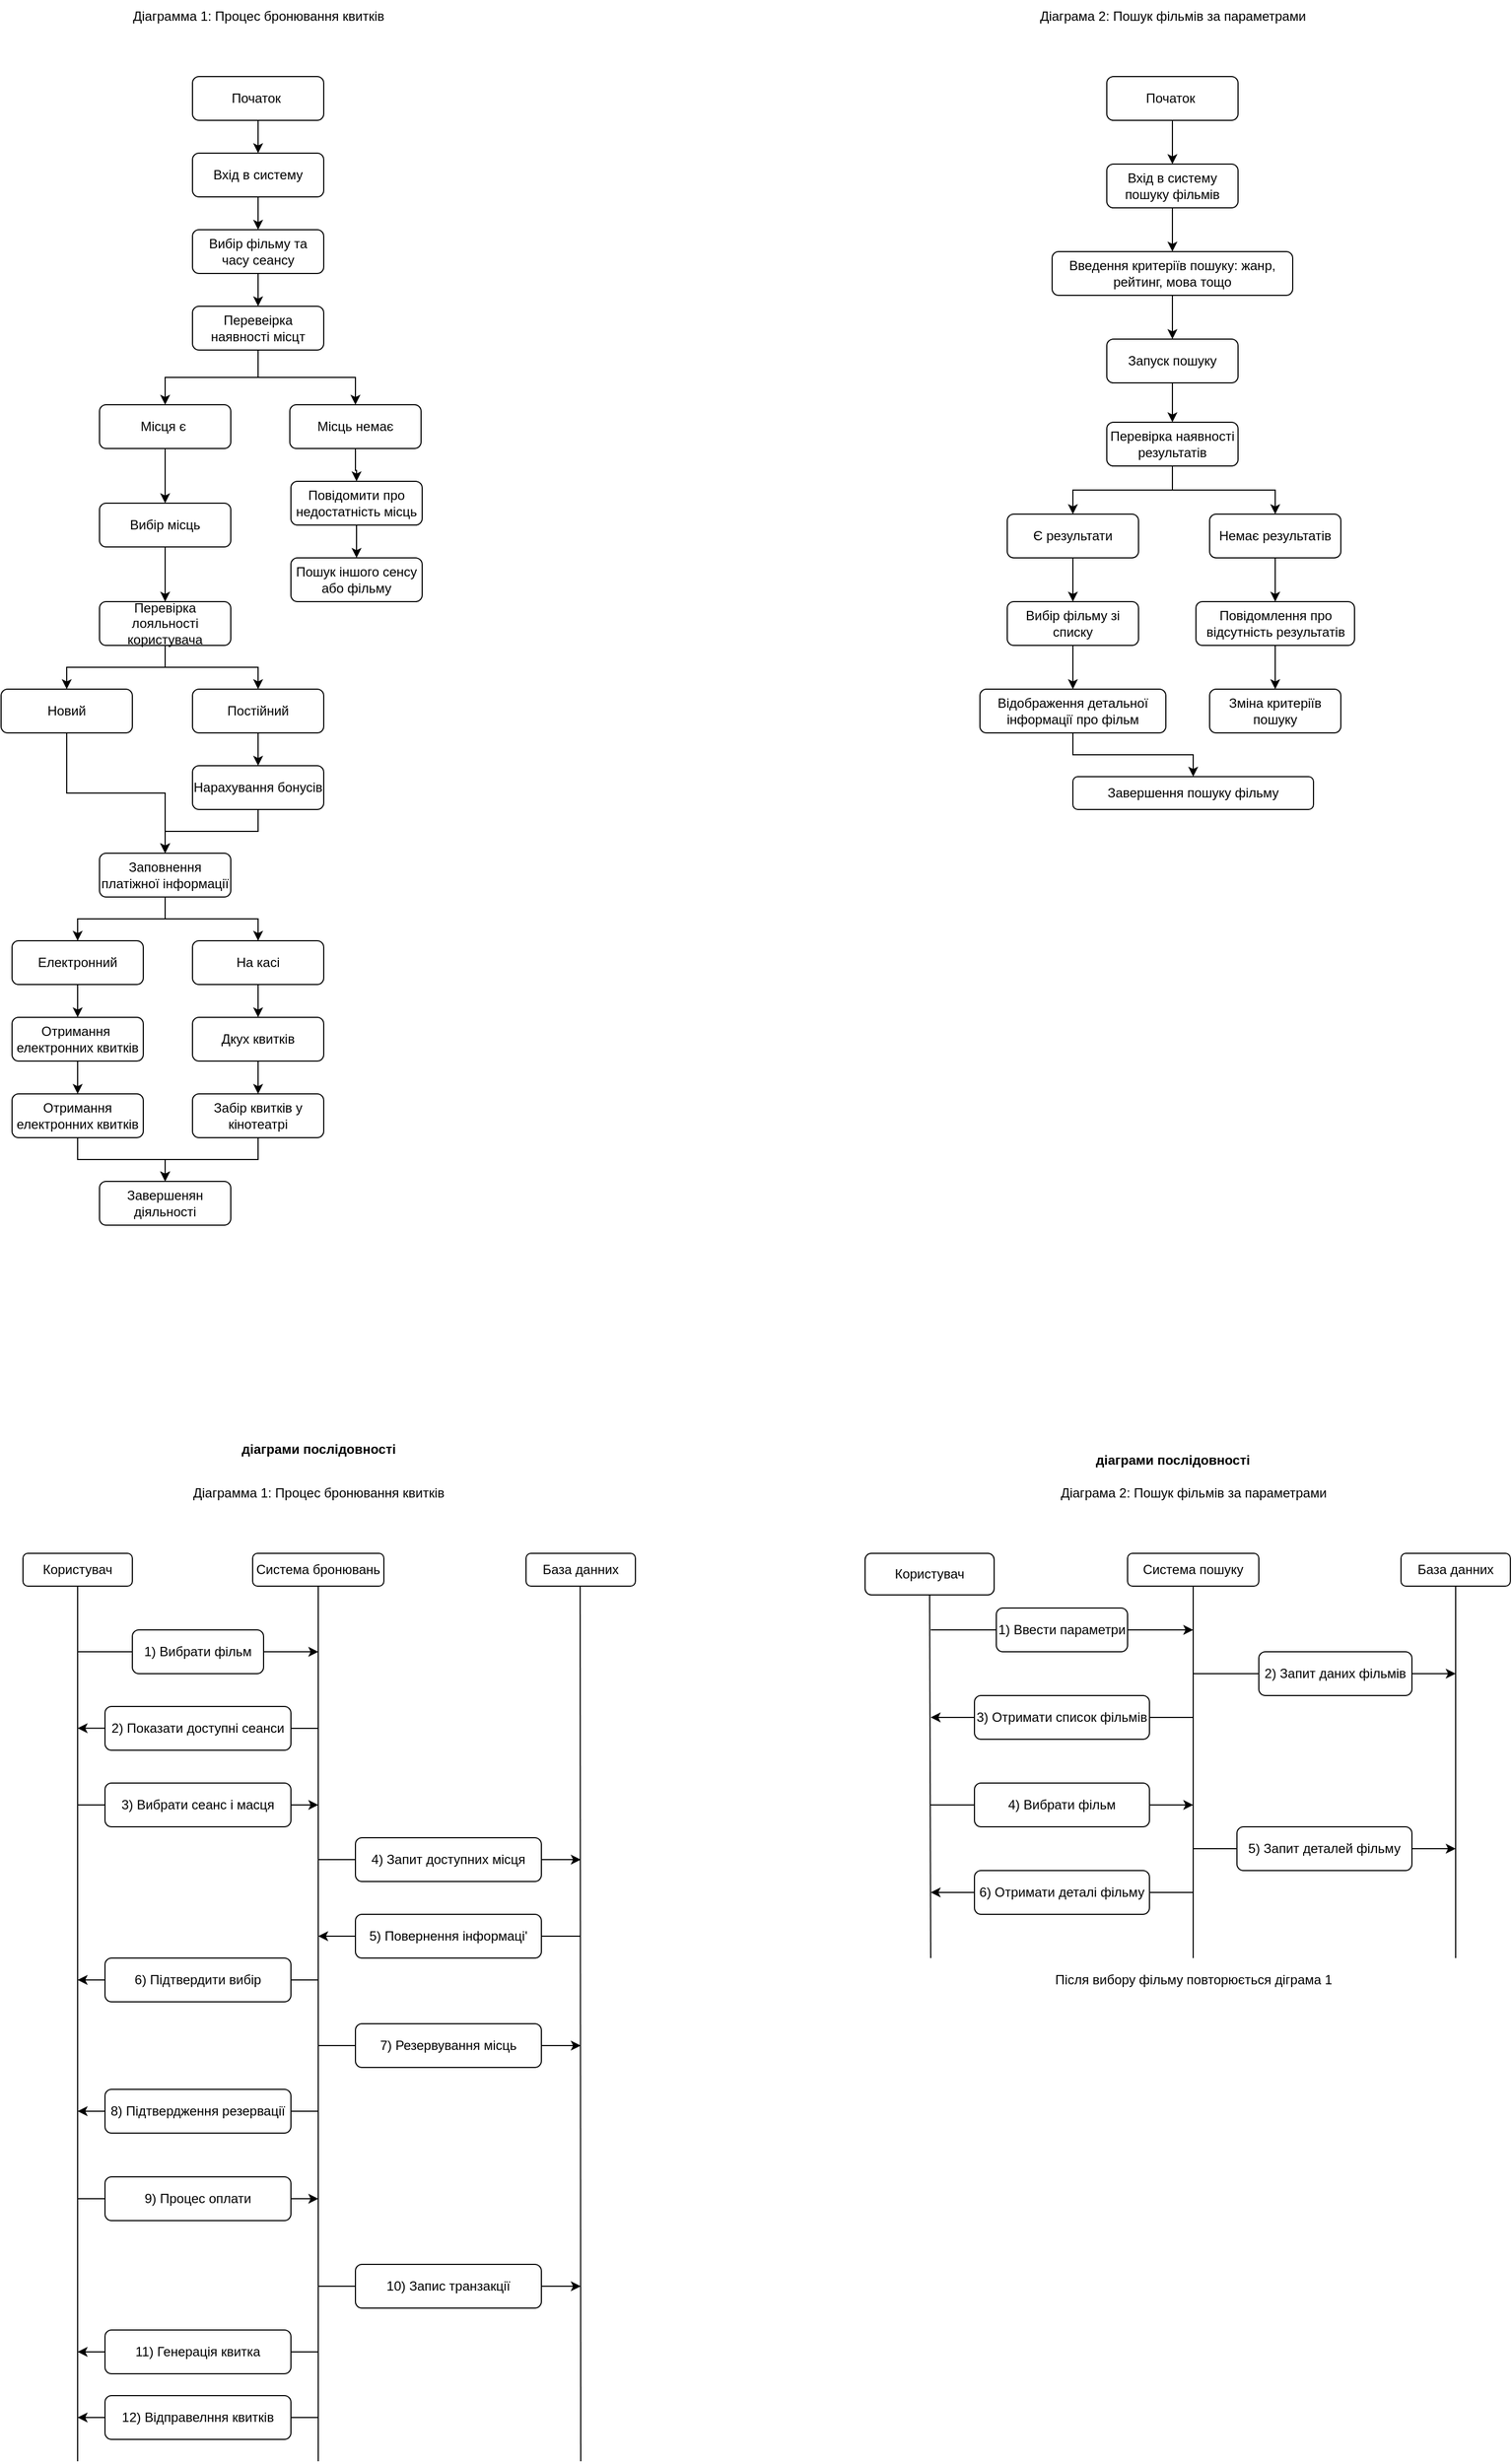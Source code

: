 <mxfile version="24.1.0" type="device">
  <diagram id="tRx-1VyfKpBio-au3jTi" name="Page-1">
    <mxGraphModel dx="2033" dy="3896" grid="1" gridSize="10" guides="1" tooltips="1" connect="1" arrows="1" fold="1" page="1" pageScale="1" pageWidth="827" pageHeight="1169" math="0" shadow="0">
      <root>
        <mxCell id="0" />
        <mxCell id="1" parent="0" />
        <mxCell id="P-8aF91iDFrwvO9TUqja-11" value="" style="endArrow=classic;html=1;rounded=0;" edge="1" parent="1">
          <mxGeometry width="50" height="50" relative="1" as="geometry">
            <mxPoint x="940" y="500" as="sourcePoint" />
            <mxPoint x="1180" y="500" as="targetPoint" />
          </mxGeometry>
        </mxCell>
        <mxCell id="P-8aF91iDFrwvO9TUqja-24" value="" style="endArrow=classic;html=1;rounded=0;" edge="1" parent="1">
          <mxGeometry width="50" height="50" relative="1" as="geometry">
            <mxPoint x="1180" y="580" as="sourcePoint" />
            <mxPoint x="940" y="580" as="targetPoint" />
          </mxGeometry>
        </mxCell>
        <mxCell id="P-8aF91iDFrwvO9TUqja-25" value="" style="endArrow=classic;html=1;rounded=0;" edge="1" parent="1">
          <mxGeometry width="50" height="50" relative="1" as="geometry">
            <mxPoint x="940" y="660" as="sourcePoint" />
            <mxPoint x="1180" y="660" as="targetPoint" />
          </mxGeometry>
        </mxCell>
        <mxCell id="P-8aF91iDFrwvO9TUqja-26" value="" style="endArrow=classic;html=1;rounded=0;" edge="1" parent="1">
          <mxGeometry width="50" height="50" relative="1" as="geometry">
            <mxPoint x="1180" y="540" as="sourcePoint" />
            <mxPoint x="1420" y="540" as="targetPoint" />
          </mxGeometry>
        </mxCell>
        <mxCell id="P-8aF91iDFrwvO9TUqja-27" value="" style="endArrow=classic;html=1;rounded=0;" edge="1" parent="1">
          <mxGeometry width="50" height="50" relative="1" as="geometry">
            <mxPoint x="1180" y="700" as="sourcePoint" />
            <mxPoint x="1420" y="700" as="targetPoint" />
          </mxGeometry>
        </mxCell>
        <mxCell id="P-8aF91iDFrwvO9TUqja-28" value="" style="endArrow=classic;html=1;rounded=0;" edge="1" parent="1">
          <mxGeometry width="50" height="50" relative="1" as="geometry">
            <mxPoint x="1180" y="740" as="sourcePoint" />
            <mxPoint x="940" y="740" as="targetPoint" />
          </mxGeometry>
        </mxCell>
        <mxCell id="QfG5s_1e7Q-SeElaIFWp-51" value="" style="endArrow=classic;html=1;rounded=0;" parent="1" edge="1">
          <mxGeometry width="50" height="50" relative="1" as="geometry">
            <mxPoint x="380" y="940" as="sourcePoint" />
            <mxPoint x="160" y="940" as="targetPoint" />
          </mxGeometry>
        </mxCell>
        <mxCell id="QfG5s_1e7Q-SeElaIFWp-52" value="" style="endArrow=classic;html=1;rounded=0;" parent="1" edge="1">
          <mxGeometry width="50" height="50" relative="1" as="geometry">
            <mxPoint x="160" y="1020" as="sourcePoint" />
            <mxPoint x="380" y="1020" as="targetPoint" />
          </mxGeometry>
        </mxCell>
        <mxCell id="QfG5s_1e7Q-SeElaIFWp-53" value="" style="endArrow=classic;html=1;rounded=0;" parent="1" edge="1">
          <mxGeometry width="50" height="50" relative="1" as="geometry">
            <mxPoint x="380" y="1100" as="sourcePoint" />
            <mxPoint x="620" y="1100" as="targetPoint" />
          </mxGeometry>
        </mxCell>
        <mxCell id="QfG5s_1e7Q-SeElaIFWp-54" value="" style="endArrow=classic;html=1;rounded=0;" parent="1" edge="1">
          <mxGeometry width="50" height="50" relative="1" as="geometry">
            <mxPoint x="380" y="1160" as="sourcePoint" />
            <mxPoint x="160" y="1160" as="targetPoint" />
          </mxGeometry>
        </mxCell>
        <mxCell id="QfG5s_1e7Q-SeElaIFWp-55" value="" style="endArrow=classic;html=1;rounded=0;" parent="1" edge="1">
          <mxGeometry width="50" height="50" relative="1" as="geometry">
            <mxPoint x="380" y="1220" as="sourcePoint" />
            <mxPoint x="160" y="1220" as="targetPoint" />
          </mxGeometry>
        </mxCell>
        <mxCell id="QfG5s_1e7Q-SeElaIFWp-45" value="" style="endArrow=classic;html=1;rounded=0;" parent="1" edge="1">
          <mxGeometry width="50" height="50" relative="1" as="geometry">
            <mxPoint x="380" y="880" as="sourcePoint" />
            <mxPoint x="620" y="880" as="targetPoint" />
          </mxGeometry>
        </mxCell>
        <mxCell id="QfG5s_1e7Q-SeElaIFWp-44" value="" style="endArrow=classic;html=1;rounded=0;" parent="1" edge="1">
          <mxGeometry width="50" height="50" relative="1" as="geometry">
            <mxPoint x="380" y="820" as="sourcePoint" />
            <mxPoint x="160" y="820" as="targetPoint" />
          </mxGeometry>
        </mxCell>
        <mxCell id="QfG5s_1e7Q-SeElaIFWp-42" value="" style="endArrow=classic;html=1;rounded=0;" parent="1" edge="1">
          <mxGeometry width="50" height="50" relative="1" as="geometry">
            <mxPoint x="620" y="780" as="sourcePoint" />
            <mxPoint x="380" y="780" as="targetPoint" />
          </mxGeometry>
        </mxCell>
        <mxCell id="QfG5s_1e7Q-SeElaIFWp-40" value="" style="endArrow=classic;html=1;rounded=0;" parent="1" edge="1">
          <mxGeometry width="50" height="50" relative="1" as="geometry">
            <mxPoint x="380" y="710" as="sourcePoint" />
            <mxPoint x="620" y="710" as="targetPoint" />
          </mxGeometry>
        </mxCell>
        <mxCell id="QfG5s_1e7Q-SeElaIFWp-38" value="" style="endArrow=classic;html=1;rounded=0;" parent="1" edge="1">
          <mxGeometry width="50" height="50" relative="1" as="geometry">
            <mxPoint x="160" y="660" as="sourcePoint" />
            <mxPoint x="380" y="660" as="targetPoint" />
          </mxGeometry>
        </mxCell>
        <mxCell id="QfG5s_1e7Q-SeElaIFWp-37" value="" style="endArrow=classic;html=1;rounded=0;" parent="1" edge="1">
          <mxGeometry width="50" height="50" relative="1" as="geometry">
            <mxPoint x="380" y="590" as="sourcePoint" />
            <mxPoint x="160" y="589.83" as="targetPoint" />
          </mxGeometry>
        </mxCell>
        <mxCell id="QfG5s_1e7Q-SeElaIFWp-36" value="" style="endArrow=classic;html=1;rounded=0;" parent="1" edge="1">
          <mxGeometry width="50" height="50" relative="1" as="geometry">
            <mxPoint x="160" y="520" as="sourcePoint" />
            <mxPoint x="380" y="520" as="targetPoint" />
          </mxGeometry>
        </mxCell>
        <mxCell id="QfG5s_1e7Q-SeElaIFWp-19" value="" style="endArrow=none;html=1;rounded=0;entryX=0.5;entryY=1;entryDx=0;entryDy=0;" parent="1" edge="1">
          <mxGeometry width="50" height="50" relative="1" as="geometry">
            <mxPoint x="620" y="1260" as="sourcePoint" />
            <mxPoint x="619.47" y="460" as="targetPoint" />
          </mxGeometry>
        </mxCell>
        <mxCell id="QfG5s_1e7Q-SeElaIFWp-17" value="" style="endArrow=none;html=1;rounded=0;entryX=0.5;entryY=1;entryDx=0;entryDy=0;" parent="1" target="QfG5s_1e7Q-SeElaIFWp-3" edge="1">
          <mxGeometry width="50" height="50" relative="1" as="geometry">
            <mxPoint x="160" y="1260" as="sourcePoint" />
            <mxPoint x="240" y="500" as="targetPoint" />
          </mxGeometry>
        </mxCell>
        <mxCell id="QfG5s_1e7Q-SeElaIFWp-2" value="Діаграмма 1: Процес бронювання квитків" style="text;html=1;align=center;verticalAlign=middle;resizable=0;points=[];autosize=1;strokeColor=none;fillColor=none;" parent="1" vertex="1">
          <mxGeometry x="255" y="360" width="250" height="30" as="geometry" />
        </mxCell>
        <mxCell id="QfG5s_1e7Q-SeElaIFWp-3" value="Користувач" style="rounded=1;whiteSpace=wrap;html=1;" parent="1" vertex="1">
          <mxGeometry x="110" y="430" width="100" height="30" as="geometry" />
        </mxCell>
        <mxCell id="QfG5s_1e7Q-SeElaIFWp-4" value="Система бронювань" style="rounded=1;whiteSpace=wrap;html=1;" parent="1" vertex="1">
          <mxGeometry x="320" y="430" width="120" height="30" as="geometry" />
        </mxCell>
        <mxCell id="QfG5s_1e7Q-SeElaIFWp-5" value="База данних" style="rounded=1;whiteSpace=wrap;html=1;" parent="1" vertex="1">
          <mxGeometry x="570" y="430" width="100" height="30" as="geometry" />
        </mxCell>
        <mxCell id="QfG5s_1e7Q-SeElaIFWp-9" value="1) Вибрати фільм" style="rounded=1;whiteSpace=wrap;html=1;" parent="1" vertex="1">
          <mxGeometry x="210" y="500" width="120" height="40" as="geometry" />
        </mxCell>
        <mxCell id="QfG5s_1e7Q-SeElaIFWp-10" value="2) Показати доступні сеанси" style="rounded=1;whiteSpace=wrap;html=1;" parent="1" vertex="1">
          <mxGeometry x="185" y="570" width="170" height="40" as="geometry" />
        </mxCell>
        <mxCell id="QfG5s_1e7Q-SeElaIFWp-11" value="3) Вибрати сеанс і масця" style="rounded=1;whiteSpace=wrap;html=1;" parent="1" vertex="1">
          <mxGeometry x="185" y="640" width="170" height="40" as="geometry" />
        </mxCell>
        <mxCell id="QfG5s_1e7Q-SeElaIFWp-14" value="4) Запит доступних місця" style="rounded=1;whiteSpace=wrap;html=1;" parent="1" vertex="1">
          <mxGeometry x="414" y="690" width="170" height="40" as="geometry" />
        </mxCell>
        <mxCell id="QfG5s_1e7Q-SeElaIFWp-16" value="5) Повернення інформаці&#39;" style="rounded=1;whiteSpace=wrap;html=1;" parent="1" vertex="1">
          <mxGeometry x="414" y="760" width="170" height="40" as="geometry" />
        </mxCell>
        <mxCell id="QfG5s_1e7Q-SeElaIFWp-21" value="6) Підтвердити вибір" style="rounded=1;whiteSpace=wrap;html=1;" parent="1" vertex="1">
          <mxGeometry x="185" y="800" width="170" height="40" as="geometry" />
        </mxCell>
        <mxCell id="QfG5s_1e7Q-SeElaIFWp-26" value="7) Резервування місць" style="rounded=1;whiteSpace=wrap;html=1;" parent="1" vertex="1">
          <mxGeometry x="414" y="860" width="170" height="40" as="geometry" />
        </mxCell>
        <mxCell id="QfG5s_1e7Q-SeElaIFWp-46" value="8) Підтвердження резервації" style="rounded=1;whiteSpace=wrap;html=1;" parent="1" vertex="1">
          <mxGeometry x="185" y="920" width="170" height="40" as="geometry" />
        </mxCell>
        <mxCell id="QfG5s_1e7Q-SeElaIFWp-47" value="9) Процес оплати" style="rounded=1;whiteSpace=wrap;html=1;" parent="1" vertex="1">
          <mxGeometry x="185" y="1000" width="170" height="40" as="geometry" />
        </mxCell>
        <mxCell id="QfG5s_1e7Q-SeElaIFWp-48" value="10) Запис транзакції" style="rounded=1;whiteSpace=wrap;html=1;" parent="1" vertex="1">
          <mxGeometry x="414" y="1080" width="170" height="40" as="geometry" />
        </mxCell>
        <mxCell id="QfG5s_1e7Q-SeElaIFWp-49" value="11) Генерація квитка" style="rounded=1;whiteSpace=wrap;html=1;" parent="1" vertex="1">
          <mxGeometry x="185" y="1140" width="170" height="40" as="geometry" />
        </mxCell>
        <mxCell id="QfG5s_1e7Q-SeElaIFWp-50" value="12) Відправелння квитків" style="rounded=1;whiteSpace=wrap;html=1;" parent="1" vertex="1">
          <mxGeometry x="185" y="1200" width="170" height="40" as="geometry" />
        </mxCell>
        <mxCell id="P-8aF91iDFrwvO9TUqja-1" value="" style="endArrow=none;html=1;rounded=0;entryX=0.5;entryY=1;entryDx=0;entryDy=0;" edge="1" parent="1" target="P-8aF91iDFrwvO9TUqja-6">
          <mxGeometry width="50" height="50" relative="1" as="geometry">
            <mxPoint x="1420" y="800" as="sourcePoint" />
            <mxPoint x="1419.47" y="80" as="targetPoint" />
          </mxGeometry>
        </mxCell>
        <mxCell id="P-8aF91iDFrwvO9TUqja-3" value="" style="endArrow=none;html=1;rounded=0;entryX=0.5;entryY=1;entryDx=0;entryDy=0;" edge="1" parent="1" target="P-8aF91iDFrwvO9TUqja-4">
          <mxGeometry width="50" height="50" relative="1" as="geometry">
            <mxPoint x="940" y="800" as="sourcePoint" />
            <mxPoint x="939" y="88.0" as="targetPoint" />
          </mxGeometry>
        </mxCell>
        <mxCell id="P-8aF91iDFrwvO9TUqja-4" value="Користувач" style="rounded=1;whiteSpace=wrap;html=1;" vertex="1" parent="1">
          <mxGeometry x="880" y="430" width="118" height="38" as="geometry" />
        </mxCell>
        <mxCell id="P-8aF91iDFrwvO9TUqja-5" value="Система пошуку" style="rounded=1;whiteSpace=wrap;html=1;" vertex="1" parent="1">
          <mxGeometry x="1120" y="430" width="120" height="30" as="geometry" />
        </mxCell>
        <mxCell id="P-8aF91iDFrwvO9TUqja-6" value="База данних" style="rounded=1;whiteSpace=wrap;html=1;" vertex="1" parent="1">
          <mxGeometry x="1370" y="430" width="100" height="30" as="geometry" />
        </mxCell>
        <mxCell id="P-8aF91iDFrwvO9TUqja-7" value="Діаграма 2: Пошук фільмів за параметрами" style="text;html=1;align=center;verticalAlign=middle;resizable=0;points=[];autosize=1;strokeColor=none;fillColor=none;" vertex="1" parent="1">
          <mxGeometry x="1045" y="360" width="270" height="30" as="geometry" />
        </mxCell>
        <mxCell id="P-8aF91iDFrwvO9TUqja-8" value="" style="endArrow=none;html=1;rounded=0;entryX=0.5;entryY=1;entryDx=0;entryDy=0;" edge="1" parent="1" target="QfG5s_1e7Q-SeElaIFWp-4">
          <mxGeometry width="50" height="50" relative="1" as="geometry">
            <mxPoint x="380" y="1260" as="sourcePoint" />
            <mxPoint x="380" y="660" as="targetPoint" />
          </mxGeometry>
        </mxCell>
        <mxCell id="P-8aF91iDFrwvO9TUqja-9" value="" style="endArrow=none;html=1;rounded=0;" edge="1" parent="1">
          <mxGeometry width="50" height="50" relative="1" as="geometry">
            <mxPoint x="1180" y="800" as="sourcePoint" />
            <mxPoint x="1180" y="460" as="targetPoint" />
          </mxGeometry>
        </mxCell>
        <mxCell id="P-8aF91iDFrwvO9TUqja-10" value="1) Ввести параметри" style="rounded=1;whiteSpace=wrap;html=1;" vertex="1" parent="1">
          <mxGeometry x="1000" y="480" width="120" height="40" as="geometry" />
        </mxCell>
        <mxCell id="P-8aF91iDFrwvO9TUqja-12" value="2) Запит даних фільмів" style="rounded=1;whiteSpace=wrap;html=1;" vertex="1" parent="1">
          <mxGeometry x="1240" y="520" width="140" height="40" as="geometry" />
        </mxCell>
        <mxCell id="P-8aF91iDFrwvO9TUqja-13" value="3) Отримати список фільмів" style="rounded=1;whiteSpace=wrap;html=1;" vertex="1" parent="1">
          <mxGeometry x="980" y="560" width="160" height="40" as="geometry" />
        </mxCell>
        <mxCell id="P-8aF91iDFrwvO9TUqja-16" value="4) Вибрати фільм" style="rounded=1;whiteSpace=wrap;html=1;" vertex="1" parent="1">
          <mxGeometry x="980" y="640" width="160" height="40" as="geometry" />
        </mxCell>
        <mxCell id="P-8aF91iDFrwvO9TUqja-17" value="5) Запит деталей фільму" style="rounded=1;whiteSpace=wrap;html=1;" vertex="1" parent="1">
          <mxGeometry x="1220" y="680" width="160" height="40" as="geometry" />
        </mxCell>
        <mxCell id="P-8aF91iDFrwvO9TUqja-18" value="6) Отримати деталі фільму" style="rounded=1;whiteSpace=wrap;html=1;" vertex="1" parent="1">
          <mxGeometry x="980" y="720" width="160" height="40" as="geometry" />
        </mxCell>
        <mxCell id="P-8aF91iDFrwvO9TUqja-30" value="Після вибору фільму повторюється діграма 1" style="text;html=1;align=center;verticalAlign=middle;resizable=0;points=[];autosize=1;strokeColor=none;fillColor=none;" vertex="1" parent="1">
          <mxGeometry x="1040" y="805" width="280" height="30" as="geometry" />
        </mxCell>
        <mxCell id="P-8aF91iDFrwvO9TUqja-31" value="&lt;b&gt;діаграми послідовності&lt;/b&gt;" style="text;html=1;align=center;verticalAlign=middle;resizable=0;points=[];autosize=1;strokeColor=none;fillColor=none;" vertex="1" parent="1">
          <mxGeometry x="1081" y="330" width="160" height="30" as="geometry" />
        </mxCell>
        <mxCell id="P-8aF91iDFrwvO9TUqja-33" value="&lt;b&gt;діаграми послідовності&lt;/b&gt;" style="text;html=1;align=center;verticalAlign=middle;resizable=0;points=[];autosize=1;strokeColor=none;fillColor=none;" vertex="1" parent="1">
          <mxGeometry x="300" y="320" width="160" height="30" as="geometry" />
        </mxCell>
        <mxCell id="P-8aF91iDFrwvO9TUqja-34" value="Діаграмма 1: Процес бронювання квитків" style="text;html=1;align=center;verticalAlign=middle;resizable=0;points=[];autosize=1;strokeColor=none;fillColor=none;" vertex="1" parent="1">
          <mxGeometry x="200" y="-990" width="250" height="30" as="geometry" />
        </mxCell>
        <mxCell id="P-8aF91iDFrwvO9TUqja-86" style="edgeStyle=orthogonalEdgeStyle;rounded=0;orthogonalLoop=1;jettySize=auto;html=1;" edge="1" parent="1" source="P-8aF91iDFrwvO9TUqja-35" target="P-8aF91iDFrwvO9TUqja-36">
          <mxGeometry relative="1" as="geometry" />
        </mxCell>
        <mxCell id="P-8aF91iDFrwvO9TUqja-35" value="Початок&amp;nbsp;" style="rounded=1;whiteSpace=wrap;html=1;" vertex="1" parent="1">
          <mxGeometry x="265" y="-920" width="120" height="40" as="geometry" />
        </mxCell>
        <mxCell id="P-8aF91iDFrwvO9TUqja-85" style="edgeStyle=orthogonalEdgeStyle;rounded=0;orthogonalLoop=1;jettySize=auto;html=1;" edge="1" parent="1" source="P-8aF91iDFrwvO9TUqja-36" target="P-8aF91iDFrwvO9TUqja-37">
          <mxGeometry relative="1" as="geometry" />
        </mxCell>
        <mxCell id="P-8aF91iDFrwvO9TUqja-36" value="Вхід в систему" style="rounded=1;whiteSpace=wrap;html=1;" vertex="1" parent="1">
          <mxGeometry x="265" y="-850" width="120" height="40" as="geometry" />
        </mxCell>
        <mxCell id="P-8aF91iDFrwvO9TUqja-84" style="edgeStyle=orthogonalEdgeStyle;rounded=0;orthogonalLoop=1;jettySize=auto;html=1;entryX=0.5;entryY=0;entryDx=0;entryDy=0;" edge="1" parent="1" source="P-8aF91iDFrwvO9TUqja-37" target="P-8aF91iDFrwvO9TUqja-38">
          <mxGeometry relative="1" as="geometry" />
        </mxCell>
        <mxCell id="P-8aF91iDFrwvO9TUqja-37" value="Вибір фільму та часу сеансу" style="rounded=1;whiteSpace=wrap;html=1;" vertex="1" parent="1">
          <mxGeometry x="265" y="-780" width="120" height="40" as="geometry" />
        </mxCell>
        <mxCell id="P-8aF91iDFrwvO9TUqja-41" style="edgeStyle=orthogonalEdgeStyle;rounded=0;orthogonalLoop=1;jettySize=auto;html=1;entryX=0.5;entryY=0;entryDx=0;entryDy=0;" edge="1" parent="1" source="P-8aF91iDFrwvO9TUqja-38" target="P-8aF91iDFrwvO9TUqja-39">
          <mxGeometry relative="1" as="geometry" />
        </mxCell>
        <mxCell id="P-8aF91iDFrwvO9TUqja-42" style="edgeStyle=orthogonalEdgeStyle;rounded=0;orthogonalLoop=1;jettySize=auto;html=1;entryX=0.5;entryY=0;entryDx=0;entryDy=0;" edge="1" parent="1" source="P-8aF91iDFrwvO9TUqja-38" target="P-8aF91iDFrwvO9TUqja-40">
          <mxGeometry relative="1" as="geometry" />
        </mxCell>
        <mxCell id="P-8aF91iDFrwvO9TUqja-38" value="Перевеірка наявності місцт" style="rounded=1;whiteSpace=wrap;html=1;" vertex="1" parent="1">
          <mxGeometry x="265" y="-710" width="120" height="40" as="geometry" />
        </mxCell>
        <mxCell id="P-8aF91iDFrwvO9TUqja-48" style="edgeStyle=orthogonalEdgeStyle;rounded=0;orthogonalLoop=1;jettySize=auto;html=1;" edge="1" parent="1" source="P-8aF91iDFrwvO9TUqja-39" target="P-8aF91iDFrwvO9TUqja-46">
          <mxGeometry relative="1" as="geometry" />
        </mxCell>
        <mxCell id="P-8aF91iDFrwvO9TUqja-39" value="Місця є&amp;nbsp;" style="rounded=1;whiteSpace=wrap;html=1;" vertex="1" parent="1">
          <mxGeometry x="180" y="-620" width="120" height="40" as="geometry" />
        </mxCell>
        <mxCell id="P-8aF91iDFrwvO9TUqja-81" style="edgeStyle=orthogonalEdgeStyle;rounded=0;orthogonalLoop=1;jettySize=auto;html=1;entryX=0.5;entryY=0;entryDx=0;entryDy=0;" edge="1" parent="1" source="P-8aF91iDFrwvO9TUqja-40" target="P-8aF91iDFrwvO9TUqja-43">
          <mxGeometry relative="1" as="geometry" />
        </mxCell>
        <mxCell id="P-8aF91iDFrwvO9TUqja-40" value="Місць немає" style="rounded=1;whiteSpace=wrap;html=1;" vertex="1" parent="1">
          <mxGeometry x="354" y="-620" width="120" height="40" as="geometry" />
        </mxCell>
        <mxCell id="P-8aF91iDFrwvO9TUqja-82" style="edgeStyle=orthogonalEdgeStyle;rounded=0;orthogonalLoop=1;jettySize=auto;html=1;" edge="1" parent="1" source="P-8aF91iDFrwvO9TUqja-43" target="P-8aF91iDFrwvO9TUqja-45">
          <mxGeometry relative="1" as="geometry" />
        </mxCell>
        <mxCell id="P-8aF91iDFrwvO9TUqja-43" value="Повідомити про недостатність місць" style="rounded=1;whiteSpace=wrap;html=1;" vertex="1" parent="1">
          <mxGeometry x="355" y="-550" width="120" height="40" as="geometry" />
        </mxCell>
        <mxCell id="P-8aF91iDFrwvO9TUqja-44" style="edgeStyle=orthogonalEdgeStyle;rounded=0;orthogonalLoop=1;jettySize=auto;html=1;exitX=0.5;exitY=1;exitDx=0;exitDy=0;" edge="1" parent="1" source="P-8aF91iDFrwvO9TUqja-43" target="P-8aF91iDFrwvO9TUqja-43">
          <mxGeometry relative="1" as="geometry" />
        </mxCell>
        <mxCell id="P-8aF91iDFrwvO9TUqja-45" value="Пошук іншого сенсу або фільму" style="rounded=1;whiteSpace=wrap;html=1;" vertex="1" parent="1">
          <mxGeometry x="355" y="-480" width="120" height="40" as="geometry" />
        </mxCell>
        <mxCell id="P-8aF91iDFrwvO9TUqja-49" style="edgeStyle=orthogonalEdgeStyle;rounded=0;orthogonalLoop=1;jettySize=auto;html=1;entryX=0.5;entryY=0;entryDx=0;entryDy=0;" edge="1" parent="1" source="P-8aF91iDFrwvO9TUqja-46" target="P-8aF91iDFrwvO9TUqja-47">
          <mxGeometry relative="1" as="geometry" />
        </mxCell>
        <mxCell id="P-8aF91iDFrwvO9TUqja-46" value="Вибір місць" style="rounded=1;whiteSpace=wrap;html=1;" vertex="1" parent="1">
          <mxGeometry x="180" y="-530" width="120" height="40" as="geometry" />
        </mxCell>
        <mxCell id="P-8aF91iDFrwvO9TUqja-55" style="edgeStyle=orthogonalEdgeStyle;rounded=0;orthogonalLoop=1;jettySize=auto;html=1;entryX=0.5;entryY=0;entryDx=0;entryDy=0;" edge="1" parent="1" source="P-8aF91iDFrwvO9TUqja-47" target="P-8aF91iDFrwvO9TUqja-51">
          <mxGeometry relative="1" as="geometry" />
        </mxCell>
        <mxCell id="P-8aF91iDFrwvO9TUqja-56" style="edgeStyle=orthogonalEdgeStyle;rounded=0;orthogonalLoop=1;jettySize=auto;html=1;entryX=0.5;entryY=0;entryDx=0;entryDy=0;" edge="1" parent="1" source="P-8aF91iDFrwvO9TUqja-47" target="P-8aF91iDFrwvO9TUqja-52">
          <mxGeometry relative="1" as="geometry" />
        </mxCell>
        <mxCell id="P-8aF91iDFrwvO9TUqja-47" value="Перевірка лояльності користувача" style="rounded=1;whiteSpace=wrap;html=1;" vertex="1" parent="1">
          <mxGeometry x="180" y="-440" width="120" height="40" as="geometry" />
        </mxCell>
        <mxCell id="P-8aF91iDFrwvO9TUqja-58" style="edgeStyle=orthogonalEdgeStyle;rounded=0;orthogonalLoop=1;jettySize=auto;html=1;entryX=0.5;entryY=0;entryDx=0;entryDy=0;" edge="1" parent="1" source="P-8aF91iDFrwvO9TUqja-51" target="P-8aF91iDFrwvO9TUqja-54">
          <mxGeometry relative="1" as="geometry" />
        </mxCell>
        <mxCell id="P-8aF91iDFrwvO9TUqja-51" value="Новий" style="rounded=1;whiteSpace=wrap;html=1;" vertex="1" parent="1">
          <mxGeometry x="90" y="-360" width="120" height="40" as="geometry" />
        </mxCell>
        <mxCell id="P-8aF91iDFrwvO9TUqja-57" style="edgeStyle=orthogonalEdgeStyle;rounded=0;orthogonalLoop=1;jettySize=auto;html=1;" edge="1" parent="1" source="P-8aF91iDFrwvO9TUqja-52" target="P-8aF91iDFrwvO9TUqja-53">
          <mxGeometry relative="1" as="geometry" />
        </mxCell>
        <mxCell id="P-8aF91iDFrwvO9TUqja-52" value="Постійний" style="rounded=1;whiteSpace=wrap;html=1;" vertex="1" parent="1">
          <mxGeometry x="265" y="-360" width="120" height="40" as="geometry" />
        </mxCell>
        <mxCell id="P-8aF91iDFrwvO9TUqja-59" style="edgeStyle=orthogonalEdgeStyle;rounded=0;orthogonalLoop=1;jettySize=auto;html=1;entryX=0.5;entryY=0;entryDx=0;entryDy=0;" edge="1" parent="1" source="P-8aF91iDFrwvO9TUqja-53" target="P-8aF91iDFrwvO9TUqja-54">
          <mxGeometry relative="1" as="geometry" />
        </mxCell>
        <mxCell id="P-8aF91iDFrwvO9TUqja-53" value="Нарахування бонусів" style="rounded=1;whiteSpace=wrap;html=1;" vertex="1" parent="1">
          <mxGeometry x="265" y="-290" width="120" height="40" as="geometry" />
        </mxCell>
        <mxCell id="P-8aF91iDFrwvO9TUqja-63" style="edgeStyle=orthogonalEdgeStyle;rounded=0;orthogonalLoop=1;jettySize=auto;html=1;entryX=0.5;entryY=0;entryDx=0;entryDy=0;" edge="1" parent="1" source="P-8aF91iDFrwvO9TUqja-54" target="P-8aF91iDFrwvO9TUqja-60">
          <mxGeometry relative="1" as="geometry" />
        </mxCell>
        <mxCell id="P-8aF91iDFrwvO9TUqja-70" style="edgeStyle=orthogonalEdgeStyle;rounded=0;orthogonalLoop=1;jettySize=auto;html=1;entryX=0.5;entryY=0;entryDx=0;entryDy=0;" edge="1" parent="1" source="P-8aF91iDFrwvO9TUqja-54" target="P-8aF91iDFrwvO9TUqja-64">
          <mxGeometry relative="1" as="geometry" />
        </mxCell>
        <mxCell id="P-8aF91iDFrwvO9TUqja-54" value="Заповнення платіжної інформації" style="rounded=1;whiteSpace=wrap;html=1;" vertex="1" parent="1">
          <mxGeometry x="180" y="-210" width="120" height="40" as="geometry" />
        </mxCell>
        <mxCell id="P-8aF91iDFrwvO9TUqja-71" style="edgeStyle=orthogonalEdgeStyle;rounded=0;orthogonalLoop=1;jettySize=auto;html=1;" edge="1" parent="1" source="P-8aF91iDFrwvO9TUqja-60" target="P-8aF91iDFrwvO9TUqja-62">
          <mxGeometry relative="1" as="geometry" />
        </mxCell>
        <mxCell id="P-8aF91iDFrwvO9TUqja-60" value="Електронний" style="rounded=1;whiteSpace=wrap;html=1;" vertex="1" parent="1">
          <mxGeometry x="100" y="-130" width="120" height="40" as="geometry" />
        </mxCell>
        <mxCell id="P-8aF91iDFrwvO9TUqja-72" style="edgeStyle=orthogonalEdgeStyle;rounded=0;orthogonalLoop=1;jettySize=auto;html=1;entryX=0.5;entryY=0;entryDx=0;entryDy=0;" edge="1" parent="1" source="P-8aF91iDFrwvO9TUqja-62" target="P-8aF91iDFrwvO9TUqja-66">
          <mxGeometry relative="1" as="geometry" />
        </mxCell>
        <mxCell id="P-8aF91iDFrwvO9TUqja-62" value="Отримання&amp;nbsp; електронних квитків" style="rounded=1;whiteSpace=wrap;html=1;" vertex="1" parent="1">
          <mxGeometry x="100" y="-60" width="120" height="40" as="geometry" />
        </mxCell>
        <mxCell id="P-8aF91iDFrwvO9TUqja-73" style="edgeStyle=orthogonalEdgeStyle;rounded=0;orthogonalLoop=1;jettySize=auto;html=1;entryX=0.5;entryY=0;entryDx=0;entryDy=0;" edge="1" parent="1" source="P-8aF91iDFrwvO9TUqja-64" target="P-8aF91iDFrwvO9TUqja-65">
          <mxGeometry relative="1" as="geometry" />
        </mxCell>
        <mxCell id="P-8aF91iDFrwvO9TUqja-64" value="На касі" style="rounded=1;whiteSpace=wrap;html=1;" vertex="1" parent="1">
          <mxGeometry x="265" y="-130" width="120" height="40" as="geometry" />
        </mxCell>
        <mxCell id="P-8aF91iDFrwvO9TUqja-74" style="edgeStyle=orthogonalEdgeStyle;rounded=0;orthogonalLoop=1;jettySize=auto;html=1;" edge="1" parent="1" source="P-8aF91iDFrwvO9TUqja-65" target="P-8aF91iDFrwvO9TUqja-68">
          <mxGeometry relative="1" as="geometry" />
        </mxCell>
        <mxCell id="P-8aF91iDFrwvO9TUqja-65" value="Дкух квитків" style="rounded=1;whiteSpace=wrap;html=1;" vertex="1" parent="1">
          <mxGeometry x="265" y="-60" width="120" height="40" as="geometry" />
        </mxCell>
        <mxCell id="P-8aF91iDFrwvO9TUqja-80" style="edgeStyle=orthogonalEdgeStyle;rounded=0;orthogonalLoop=1;jettySize=auto;html=1;entryX=0.5;entryY=0;entryDx=0;entryDy=0;" edge="1" parent="1" source="P-8aF91iDFrwvO9TUqja-66" target="P-8aF91iDFrwvO9TUqja-69">
          <mxGeometry relative="1" as="geometry" />
        </mxCell>
        <mxCell id="P-8aF91iDFrwvO9TUqja-66" value="Отримання електронних квитків" style="rounded=1;whiteSpace=wrap;html=1;" vertex="1" parent="1">
          <mxGeometry x="100" y="10" width="120" height="40" as="geometry" />
        </mxCell>
        <mxCell id="P-8aF91iDFrwvO9TUqja-79" style="edgeStyle=orthogonalEdgeStyle;rounded=0;orthogonalLoop=1;jettySize=auto;html=1;" edge="1" parent="1" source="P-8aF91iDFrwvO9TUqja-68" target="P-8aF91iDFrwvO9TUqja-69">
          <mxGeometry relative="1" as="geometry" />
        </mxCell>
        <mxCell id="P-8aF91iDFrwvO9TUqja-68" value="Забір квитків у кінотеатрі" style="rounded=1;whiteSpace=wrap;html=1;" vertex="1" parent="1">
          <mxGeometry x="265" y="10" width="120" height="40" as="geometry" />
        </mxCell>
        <mxCell id="P-8aF91iDFrwvO9TUqja-69" value="Завершенян діяльності" style="rounded=1;whiteSpace=wrap;html=1;" vertex="1" parent="1">
          <mxGeometry x="180" y="90" width="120" height="40" as="geometry" />
        </mxCell>
        <mxCell id="P-8aF91iDFrwvO9TUqja-87" value="Діаграма 2: Пошук фільмів за параметрами" style="text;html=1;align=center;verticalAlign=middle;resizable=0;points=[];autosize=1;strokeColor=none;fillColor=none;" vertex="1" parent="1">
          <mxGeometry x="1026" y="-990" width="270" height="30" as="geometry" />
        </mxCell>
        <mxCell id="P-8aF91iDFrwvO9TUqja-105" style="edgeStyle=orthogonalEdgeStyle;rounded=0;orthogonalLoop=1;jettySize=auto;html=1;entryX=0.5;entryY=0;entryDx=0;entryDy=0;" edge="1" parent="1" source="P-8aF91iDFrwvO9TUqja-88" target="P-8aF91iDFrwvO9TUqja-90">
          <mxGeometry relative="1" as="geometry" />
        </mxCell>
        <mxCell id="P-8aF91iDFrwvO9TUqja-88" value="Початок&amp;nbsp;" style="rounded=1;whiteSpace=wrap;html=1;" vertex="1" parent="1">
          <mxGeometry x="1101" y="-920" width="120" height="40" as="geometry" />
        </mxCell>
        <mxCell id="P-8aF91iDFrwvO9TUqja-104" style="edgeStyle=orthogonalEdgeStyle;rounded=0;orthogonalLoop=1;jettySize=auto;html=1;entryX=0.5;entryY=0;entryDx=0;entryDy=0;" edge="1" parent="1" source="P-8aF91iDFrwvO9TUqja-90" target="P-8aF91iDFrwvO9TUqja-91">
          <mxGeometry relative="1" as="geometry" />
        </mxCell>
        <mxCell id="P-8aF91iDFrwvO9TUqja-90" value="Вхід в систему пошуку фільмів" style="rounded=1;whiteSpace=wrap;html=1;" vertex="1" parent="1">
          <mxGeometry x="1101" y="-840" width="120" height="40" as="geometry" />
        </mxCell>
        <mxCell id="P-8aF91iDFrwvO9TUqja-102" style="edgeStyle=orthogonalEdgeStyle;rounded=0;orthogonalLoop=1;jettySize=auto;html=1;entryX=0.5;entryY=0;entryDx=0;entryDy=0;" edge="1" parent="1" source="P-8aF91iDFrwvO9TUqja-91" target="P-8aF91iDFrwvO9TUqja-92">
          <mxGeometry relative="1" as="geometry" />
        </mxCell>
        <mxCell id="P-8aF91iDFrwvO9TUqja-91" value="Введення критеріїв пошуку: жанр, рейтинг, мова тощо" style="rounded=1;whiteSpace=wrap;html=1;" vertex="1" parent="1">
          <mxGeometry x="1051" y="-760" width="220" height="40" as="geometry" />
        </mxCell>
        <mxCell id="P-8aF91iDFrwvO9TUqja-101" style="edgeStyle=orthogonalEdgeStyle;rounded=0;orthogonalLoop=1;jettySize=auto;html=1;entryX=0.5;entryY=0;entryDx=0;entryDy=0;" edge="1" parent="1" source="P-8aF91iDFrwvO9TUqja-92" target="P-8aF91iDFrwvO9TUqja-96">
          <mxGeometry relative="1" as="geometry" />
        </mxCell>
        <mxCell id="P-8aF91iDFrwvO9TUqja-92" value="Запуск пошуку" style="rounded=1;whiteSpace=wrap;html=1;" vertex="1" parent="1">
          <mxGeometry x="1101" y="-680" width="120" height="40" as="geometry" />
        </mxCell>
        <mxCell id="P-8aF91iDFrwvO9TUqja-112" style="edgeStyle=orthogonalEdgeStyle;rounded=0;orthogonalLoop=1;jettySize=auto;html=1;" edge="1" parent="1" source="P-8aF91iDFrwvO9TUqja-93" target="P-8aF91iDFrwvO9TUqja-108">
          <mxGeometry relative="1" as="geometry" />
        </mxCell>
        <mxCell id="P-8aF91iDFrwvO9TUqja-93" value="Є результати" style="rounded=1;whiteSpace=wrap;html=1;" vertex="1" parent="1">
          <mxGeometry x="1010" y="-520" width="120" height="40" as="geometry" />
        </mxCell>
        <mxCell id="P-8aF91iDFrwvO9TUqja-111" style="edgeStyle=orthogonalEdgeStyle;rounded=0;orthogonalLoop=1;jettySize=auto;html=1;" edge="1" parent="1" source="P-8aF91iDFrwvO9TUqja-96" target="P-8aF91iDFrwvO9TUqja-93">
          <mxGeometry relative="1" as="geometry" />
        </mxCell>
        <mxCell id="P-8aF91iDFrwvO9TUqja-114" style="edgeStyle=orthogonalEdgeStyle;rounded=0;orthogonalLoop=1;jettySize=auto;html=1;entryX=0.5;entryY=0;entryDx=0;entryDy=0;" edge="1" parent="1" source="P-8aF91iDFrwvO9TUqja-96" target="P-8aF91iDFrwvO9TUqja-97">
          <mxGeometry relative="1" as="geometry" />
        </mxCell>
        <mxCell id="P-8aF91iDFrwvO9TUqja-96" value="Перевірка наявності результатів" style="rounded=1;whiteSpace=wrap;html=1;" vertex="1" parent="1">
          <mxGeometry x="1101" y="-604" width="120" height="40" as="geometry" />
        </mxCell>
        <mxCell id="P-8aF91iDFrwvO9TUqja-106" style="edgeStyle=orthogonalEdgeStyle;rounded=0;orthogonalLoop=1;jettySize=auto;html=1;entryX=0.5;entryY=0;entryDx=0;entryDy=0;" edge="1" parent="1" source="P-8aF91iDFrwvO9TUqja-97" target="P-8aF91iDFrwvO9TUqja-98">
          <mxGeometry relative="1" as="geometry" />
        </mxCell>
        <mxCell id="P-8aF91iDFrwvO9TUqja-97" value="Немає результатів" style="rounded=1;whiteSpace=wrap;html=1;" vertex="1" parent="1">
          <mxGeometry x="1195" y="-520" width="120" height="40" as="geometry" />
        </mxCell>
        <mxCell id="P-8aF91iDFrwvO9TUqja-107" style="edgeStyle=orthogonalEdgeStyle;rounded=0;orthogonalLoop=1;jettySize=auto;html=1;" edge="1" parent="1" source="P-8aF91iDFrwvO9TUqja-98" target="P-8aF91iDFrwvO9TUqja-99">
          <mxGeometry relative="1" as="geometry" />
        </mxCell>
        <mxCell id="P-8aF91iDFrwvO9TUqja-98" value="Повідомлення про відсутність результатів" style="rounded=1;whiteSpace=wrap;html=1;" vertex="1" parent="1">
          <mxGeometry x="1182.5" y="-440" width="145" height="40" as="geometry" />
        </mxCell>
        <mxCell id="P-8aF91iDFrwvO9TUqja-99" value="Зміна критеріїв пошуку" style="rounded=1;whiteSpace=wrap;html=1;" vertex="1" parent="1">
          <mxGeometry x="1195" y="-360" width="120" height="40" as="geometry" />
        </mxCell>
        <mxCell id="P-8aF91iDFrwvO9TUqja-113" style="edgeStyle=orthogonalEdgeStyle;rounded=0;orthogonalLoop=1;jettySize=auto;html=1;entryX=0.5;entryY=0;entryDx=0;entryDy=0;" edge="1" parent="1" source="P-8aF91iDFrwvO9TUqja-108" target="P-8aF91iDFrwvO9TUqja-109">
          <mxGeometry relative="1" as="geometry" />
        </mxCell>
        <mxCell id="P-8aF91iDFrwvO9TUqja-108" value="Вибір фільму зі списку" style="rounded=1;whiteSpace=wrap;html=1;" vertex="1" parent="1">
          <mxGeometry x="1010" y="-440" width="120" height="40" as="geometry" />
        </mxCell>
        <mxCell id="P-8aF91iDFrwvO9TUqja-116" style="edgeStyle=orthogonalEdgeStyle;rounded=0;orthogonalLoop=1;jettySize=auto;html=1;entryX=0.5;entryY=0;entryDx=0;entryDy=0;" edge="1" parent="1" source="P-8aF91iDFrwvO9TUqja-109" target="P-8aF91iDFrwvO9TUqja-115">
          <mxGeometry relative="1" as="geometry" />
        </mxCell>
        <mxCell id="P-8aF91iDFrwvO9TUqja-109" value="Відображення детальної інформації про фільм" style="rounded=1;whiteSpace=wrap;html=1;" vertex="1" parent="1">
          <mxGeometry x="985" y="-360" width="170" height="40" as="geometry" />
        </mxCell>
        <mxCell id="P-8aF91iDFrwvO9TUqja-115" value="&lt;span style=&quot;text-wrap: nowrap;&quot;&gt;Завершення пошуку фільму&lt;/span&gt;" style="rounded=1;whiteSpace=wrap;html=1;" vertex="1" parent="1">
          <mxGeometry x="1070" y="-280" width="220" height="30" as="geometry" />
        </mxCell>
      </root>
    </mxGraphModel>
  </diagram>
</mxfile>

